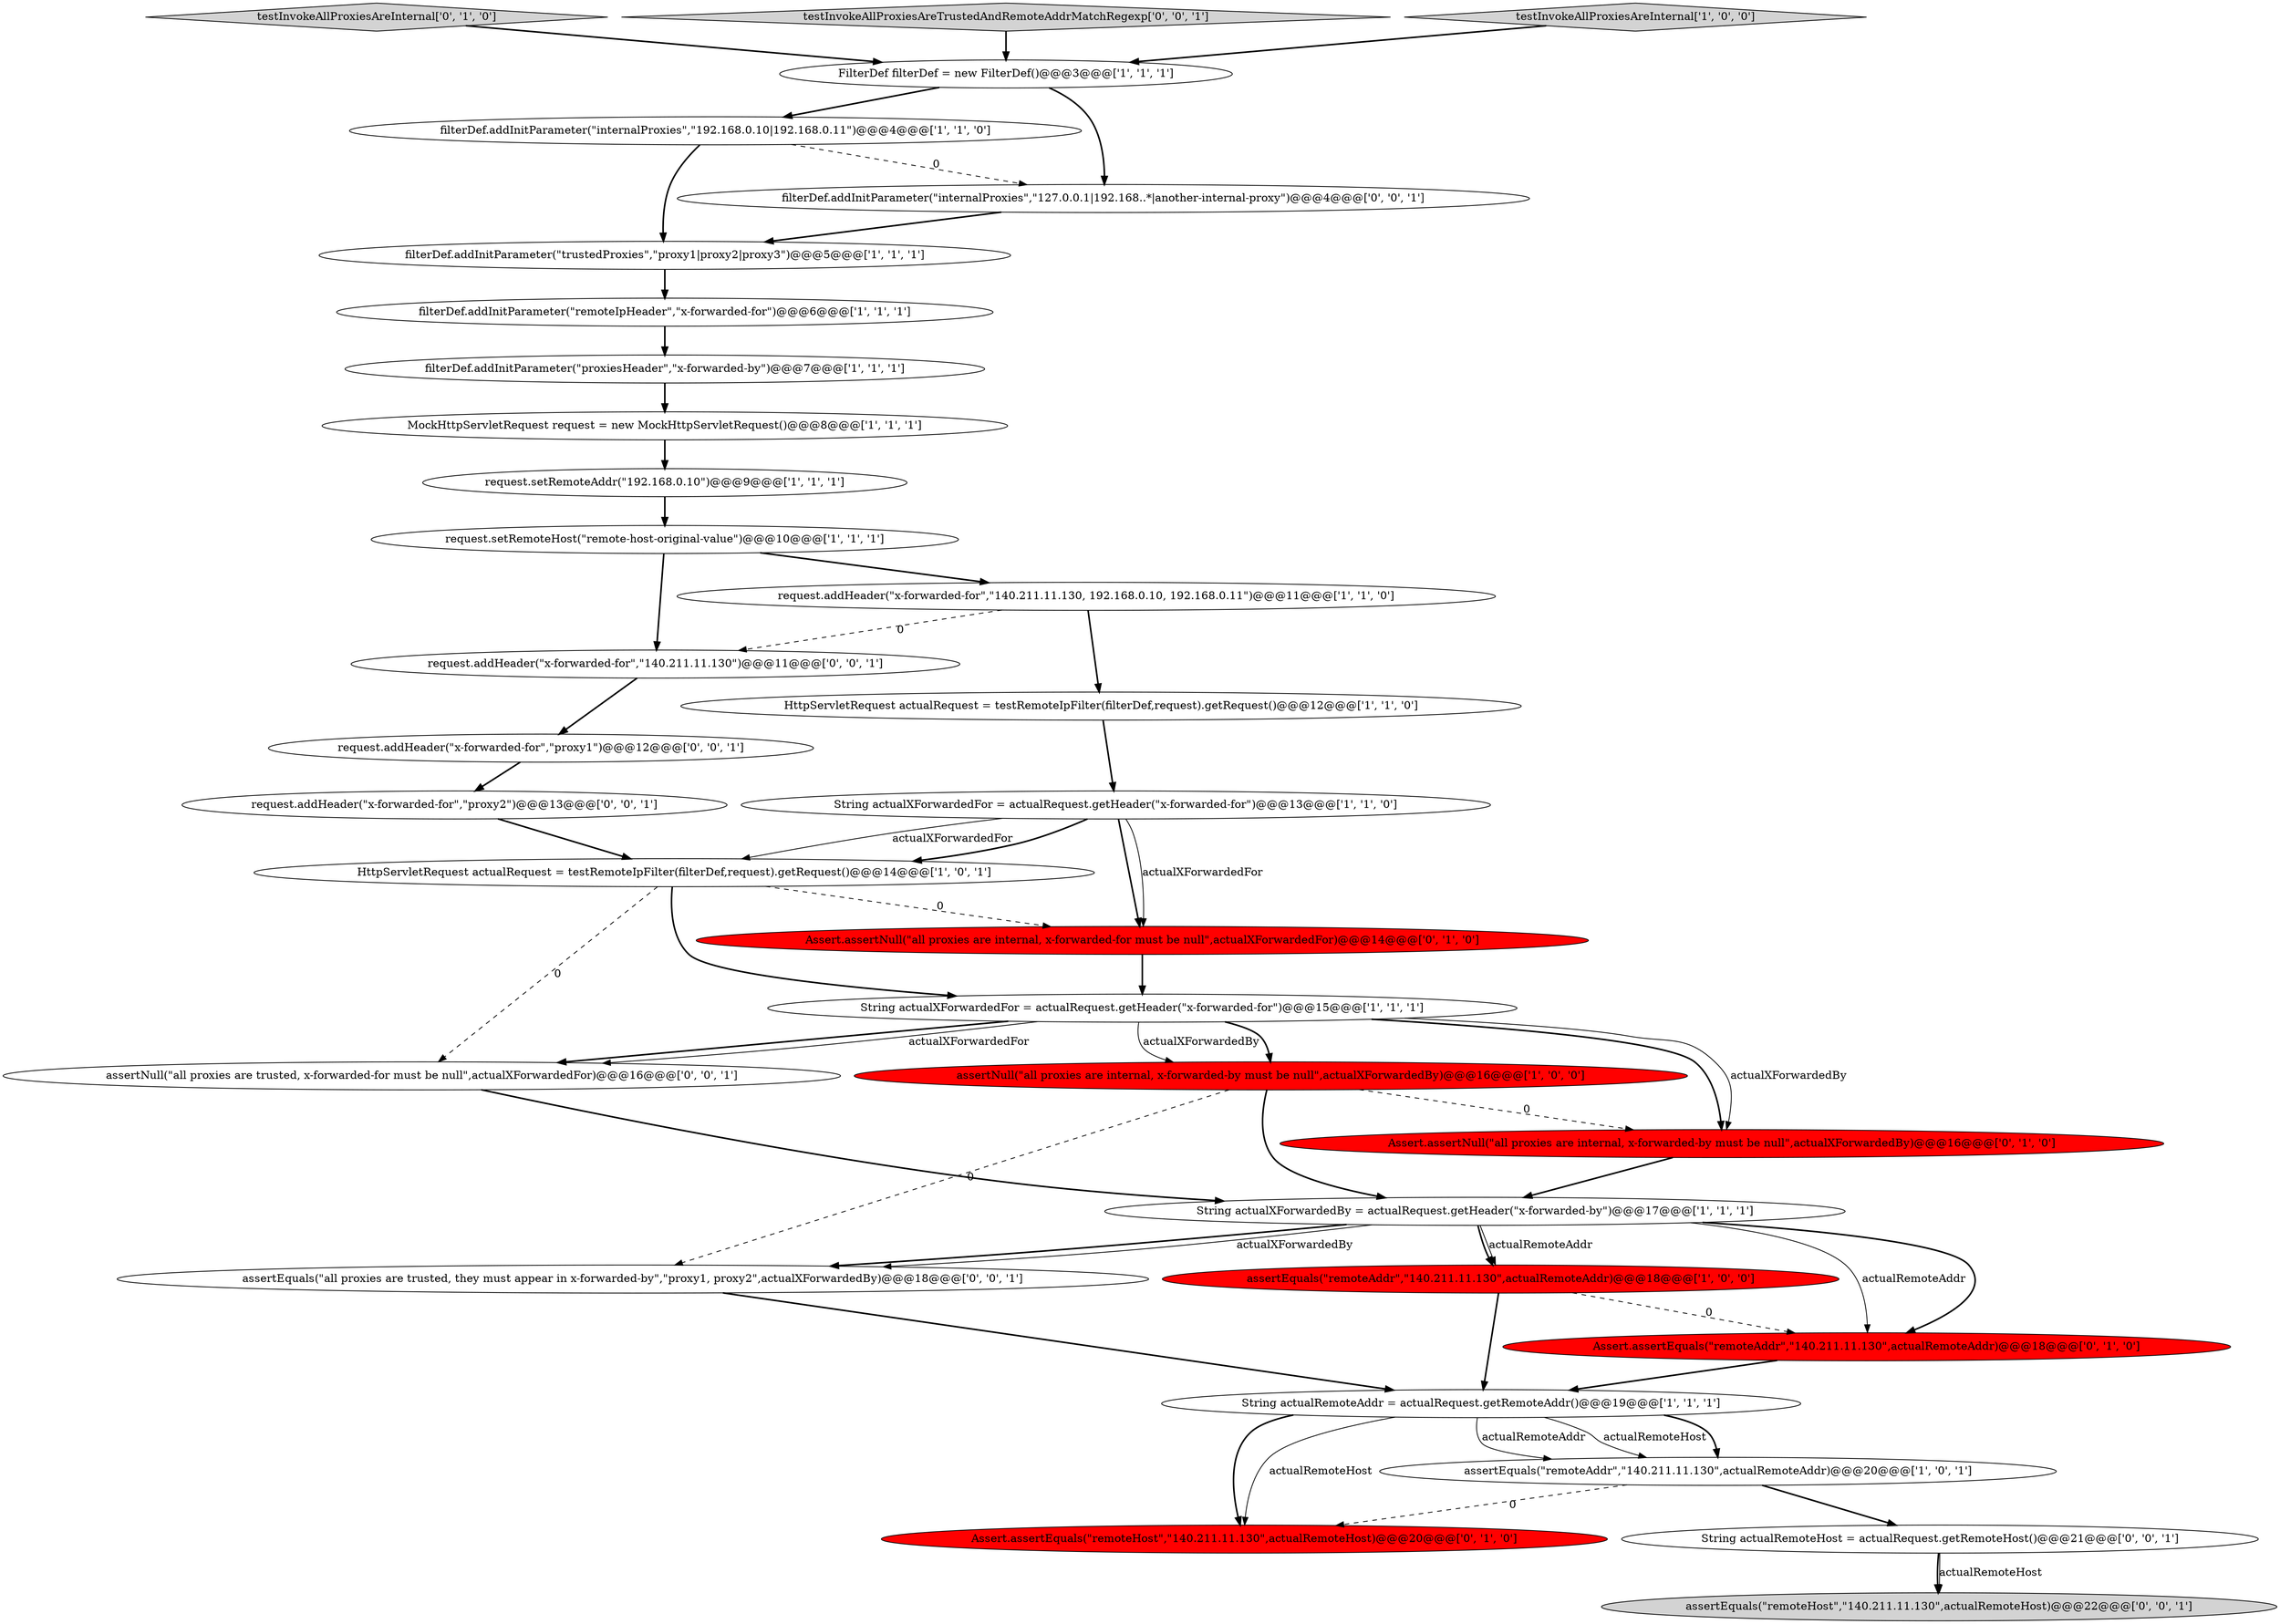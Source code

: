 digraph {
31 [style = filled, label = "request.addHeader(\"x-forwarded-for\",\"140.211.11.130\")@@@11@@@['0', '0', '1']", fillcolor = white, shape = ellipse image = "AAA0AAABBB3BBB"];
28 [style = filled, label = "String actualRemoteHost = actualRequest.getRemoteHost()@@@21@@@['0', '0', '1']", fillcolor = white, shape = ellipse image = "AAA0AAABBB3BBB"];
26 [style = filled, label = "assertEquals(\"all proxies are trusted, they must appear in x-forwarded-by\",\"proxy1, proxy2\",actualXForwardedBy)@@@18@@@['0', '0', '1']", fillcolor = white, shape = ellipse image = "AAA0AAABBB3BBB"];
16 [style = filled, label = "String actualXForwardedFor = actualRequest.getHeader(\"x-forwarded-for\")@@@13@@@['1', '1', '0']", fillcolor = white, shape = ellipse image = "AAA0AAABBB1BBB"];
32 [style = filled, label = "request.addHeader(\"x-forwarded-for\",\"proxy2\")@@@13@@@['0', '0', '1']", fillcolor = white, shape = ellipse image = "AAA0AAABBB3BBB"];
20 [style = filled, label = "testInvokeAllProxiesAreInternal['0', '1', '0']", fillcolor = lightgray, shape = diamond image = "AAA0AAABBB2BBB"];
29 [style = filled, label = "testInvokeAllProxiesAreTrustedAndRemoteAddrMatchRegexp['0', '0', '1']", fillcolor = lightgray, shape = diamond image = "AAA0AAABBB3BBB"];
6 [style = filled, label = "assertNull(\"all proxies are internal, x-forwarded-by must be null\",actualXForwardedBy)@@@16@@@['1', '0', '0']", fillcolor = red, shape = ellipse image = "AAA1AAABBB1BBB"];
27 [style = filled, label = "assertNull(\"all proxies are trusted, x-forwarded-for must be null\",actualXForwardedFor)@@@16@@@['0', '0', '1']", fillcolor = white, shape = ellipse image = "AAA0AAABBB3BBB"];
25 [style = filled, label = "assertEquals(\"remoteHost\",\"140.211.11.130\",actualRemoteHost)@@@22@@@['0', '0', '1']", fillcolor = lightgray, shape = ellipse image = "AAA0AAABBB3BBB"];
24 [style = filled, label = "request.addHeader(\"x-forwarded-for\",\"proxy1\")@@@12@@@['0', '0', '1']", fillcolor = white, shape = ellipse image = "AAA0AAABBB3BBB"];
12 [style = filled, label = "HttpServletRequest actualRequest = testRemoteIpFilter(filterDef,request).getRequest()@@@14@@@['1', '0', '1']", fillcolor = white, shape = ellipse image = "AAA0AAABBB1BBB"];
15 [style = filled, label = "filterDef.addInitParameter(\"trustedProxies\",\"proxy1|proxy2|proxy3\")@@@5@@@['1', '1', '1']", fillcolor = white, shape = ellipse image = "AAA0AAABBB1BBB"];
17 [style = filled, label = "assertEquals(\"remoteAddr\",\"140.211.11.130\",actualRemoteAddr)@@@18@@@['1', '0', '0']", fillcolor = red, shape = ellipse image = "AAA1AAABBB1BBB"];
18 [style = filled, label = "FilterDef filterDef = new FilterDef()@@@3@@@['1', '1', '1']", fillcolor = white, shape = ellipse image = "AAA0AAABBB1BBB"];
19 [style = filled, label = "Assert.assertEquals(\"remoteHost\",\"140.211.11.130\",actualRemoteHost)@@@20@@@['0', '1', '0']", fillcolor = red, shape = ellipse image = "AAA1AAABBB2BBB"];
1 [style = filled, label = "MockHttpServletRequest request = new MockHttpServletRequest()@@@8@@@['1', '1', '1']", fillcolor = white, shape = ellipse image = "AAA0AAABBB1BBB"];
5 [style = filled, label = "request.setRemoteAddr(\"192.168.0.10\")@@@9@@@['1', '1', '1']", fillcolor = white, shape = ellipse image = "AAA0AAABBB1BBB"];
10 [style = filled, label = "String actualXForwardedFor = actualRequest.getHeader(\"x-forwarded-for\")@@@15@@@['1', '1', '1']", fillcolor = white, shape = ellipse image = "AAA0AAABBB1BBB"];
21 [style = filled, label = "Assert.assertEquals(\"remoteAddr\",\"140.211.11.130\",actualRemoteAddr)@@@18@@@['0', '1', '0']", fillcolor = red, shape = ellipse image = "AAA1AAABBB2BBB"];
4 [style = filled, label = "filterDef.addInitParameter(\"internalProxies\",\"192\.168\.0\.10|192\.168\.0\.11\")@@@4@@@['1', '1', '0']", fillcolor = white, shape = ellipse image = "AAA0AAABBB1BBB"];
7 [style = filled, label = "assertEquals(\"remoteAddr\",\"140.211.11.130\",actualRemoteAddr)@@@20@@@['1', '0', '1']", fillcolor = white, shape = ellipse image = "AAA0AAABBB1BBB"];
30 [style = filled, label = "filterDef.addInitParameter(\"internalProxies\",\"127\.0\.0\.1|192\.168\..*|another-internal-proxy\")@@@4@@@['0', '0', '1']", fillcolor = white, shape = ellipse image = "AAA0AAABBB3BBB"];
22 [style = filled, label = "Assert.assertNull(\"all proxies are internal, x-forwarded-by must be null\",actualXForwardedBy)@@@16@@@['0', '1', '0']", fillcolor = red, shape = ellipse image = "AAA1AAABBB2BBB"];
8 [style = filled, label = "testInvokeAllProxiesAreInternal['1', '0', '0']", fillcolor = lightgray, shape = diamond image = "AAA0AAABBB1BBB"];
23 [style = filled, label = "Assert.assertNull(\"all proxies are internal, x-forwarded-for must be null\",actualXForwardedFor)@@@14@@@['0', '1', '0']", fillcolor = red, shape = ellipse image = "AAA1AAABBB2BBB"];
0 [style = filled, label = "String actualXForwardedBy = actualRequest.getHeader(\"x-forwarded-by\")@@@17@@@['1', '1', '1']", fillcolor = white, shape = ellipse image = "AAA0AAABBB1BBB"];
9 [style = filled, label = "HttpServletRequest actualRequest = testRemoteIpFilter(filterDef,request).getRequest()@@@12@@@['1', '1', '0']", fillcolor = white, shape = ellipse image = "AAA0AAABBB1BBB"];
13 [style = filled, label = "filterDef.addInitParameter(\"remoteIpHeader\",\"x-forwarded-for\")@@@6@@@['1', '1', '1']", fillcolor = white, shape = ellipse image = "AAA0AAABBB1BBB"];
2 [style = filled, label = "filterDef.addInitParameter(\"proxiesHeader\",\"x-forwarded-by\")@@@7@@@['1', '1', '1']", fillcolor = white, shape = ellipse image = "AAA0AAABBB1BBB"];
3 [style = filled, label = "request.addHeader(\"x-forwarded-for\",\"140.211.11.130, 192.168.0.10, 192.168.0.11\")@@@11@@@['1', '1', '0']", fillcolor = white, shape = ellipse image = "AAA0AAABBB1BBB"];
14 [style = filled, label = "request.setRemoteHost(\"remote-host-original-value\")@@@10@@@['1', '1', '1']", fillcolor = white, shape = ellipse image = "AAA0AAABBB1BBB"];
11 [style = filled, label = "String actualRemoteAddr = actualRequest.getRemoteAddr()@@@19@@@['1', '1', '1']", fillcolor = white, shape = ellipse image = "AAA0AAABBB1BBB"];
1->5 [style = bold, label=""];
10->22 [style = bold, label=""];
14->3 [style = bold, label=""];
0->21 [style = solid, label="actualRemoteAddr"];
15->13 [style = bold, label=""];
12->23 [style = dashed, label="0"];
0->26 [style = bold, label=""];
27->0 [style = bold, label=""];
3->31 [style = dashed, label="0"];
32->12 [style = bold, label=""];
2->1 [style = bold, label=""];
0->17 [style = bold, label=""];
8->18 [style = bold, label=""];
31->24 [style = bold, label=""];
10->27 [style = bold, label=""];
4->15 [style = bold, label=""];
24->32 [style = bold, label=""];
10->22 [style = solid, label="actualXForwardedBy"];
16->12 [style = solid, label="actualXForwardedFor"];
18->30 [style = bold, label=""];
4->30 [style = dashed, label="0"];
6->0 [style = bold, label=""];
0->21 [style = bold, label=""];
16->23 [style = bold, label=""];
5->14 [style = bold, label=""];
10->6 [style = solid, label="actualXForwardedBy"];
11->19 [style = bold, label=""];
17->21 [style = dashed, label="0"];
10->6 [style = bold, label=""];
11->7 [style = solid, label="actualRemoteAddr"];
9->16 [style = bold, label=""];
26->11 [style = bold, label=""];
0->17 [style = solid, label="actualRemoteAddr"];
6->22 [style = dashed, label="0"];
29->18 [style = bold, label=""];
11->19 [style = solid, label="actualRemoteHost"];
3->9 [style = bold, label=""];
20->18 [style = bold, label=""];
12->10 [style = bold, label=""];
22->0 [style = bold, label=""];
18->4 [style = bold, label=""];
7->28 [style = bold, label=""];
21->11 [style = bold, label=""];
7->19 [style = dashed, label="0"];
6->26 [style = dashed, label="0"];
11->7 [style = solid, label="actualRemoteHost"];
14->31 [style = bold, label=""];
12->27 [style = dashed, label="0"];
23->10 [style = bold, label=""];
28->25 [style = bold, label=""];
10->27 [style = solid, label="actualXForwardedFor"];
0->26 [style = solid, label="actualXForwardedBy"];
28->25 [style = solid, label="actualRemoteHost"];
16->12 [style = bold, label=""];
11->7 [style = bold, label=""];
30->15 [style = bold, label=""];
16->23 [style = solid, label="actualXForwardedFor"];
13->2 [style = bold, label=""];
17->11 [style = bold, label=""];
}
